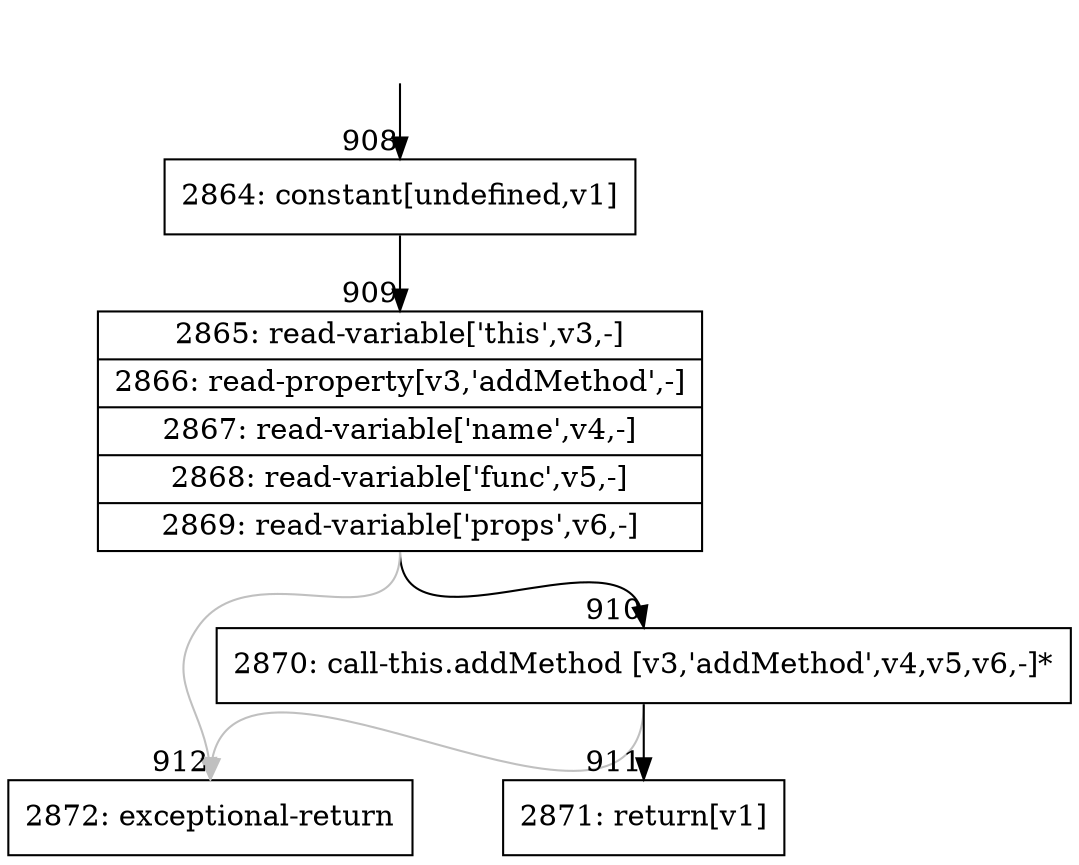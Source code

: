 digraph {
rankdir="TD"
BB_entry103[shape=none,label=""];
BB_entry103 -> BB908 [tailport=s, headport=n, headlabel="    908"]
BB908 [shape=record label="{2864: constant[undefined,v1]}" ] 
BB908 -> BB909 [tailport=s, headport=n, headlabel="      909"]
BB909 [shape=record label="{2865: read-variable['this',v3,-]|2866: read-property[v3,'addMethod',-]|2867: read-variable['name',v4,-]|2868: read-variable['func',v5,-]|2869: read-variable['props',v6,-]}" ] 
BB909 -> BB910 [tailport=s, headport=n, headlabel="      910"]
BB909 -> BB912 [tailport=s, headport=n, color=gray, headlabel="      912"]
BB910 [shape=record label="{2870: call-this.addMethod [v3,'addMethod',v4,v5,v6,-]*}" ] 
BB910 -> BB911 [tailport=s, headport=n, headlabel="      911"]
BB910 -> BB912 [tailport=s, headport=n, color=gray]
BB911 [shape=record label="{2871: return[v1]}" ] 
BB912 [shape=record label="{2872: exceptional-return}" ] 
//#$~ 1010
}
